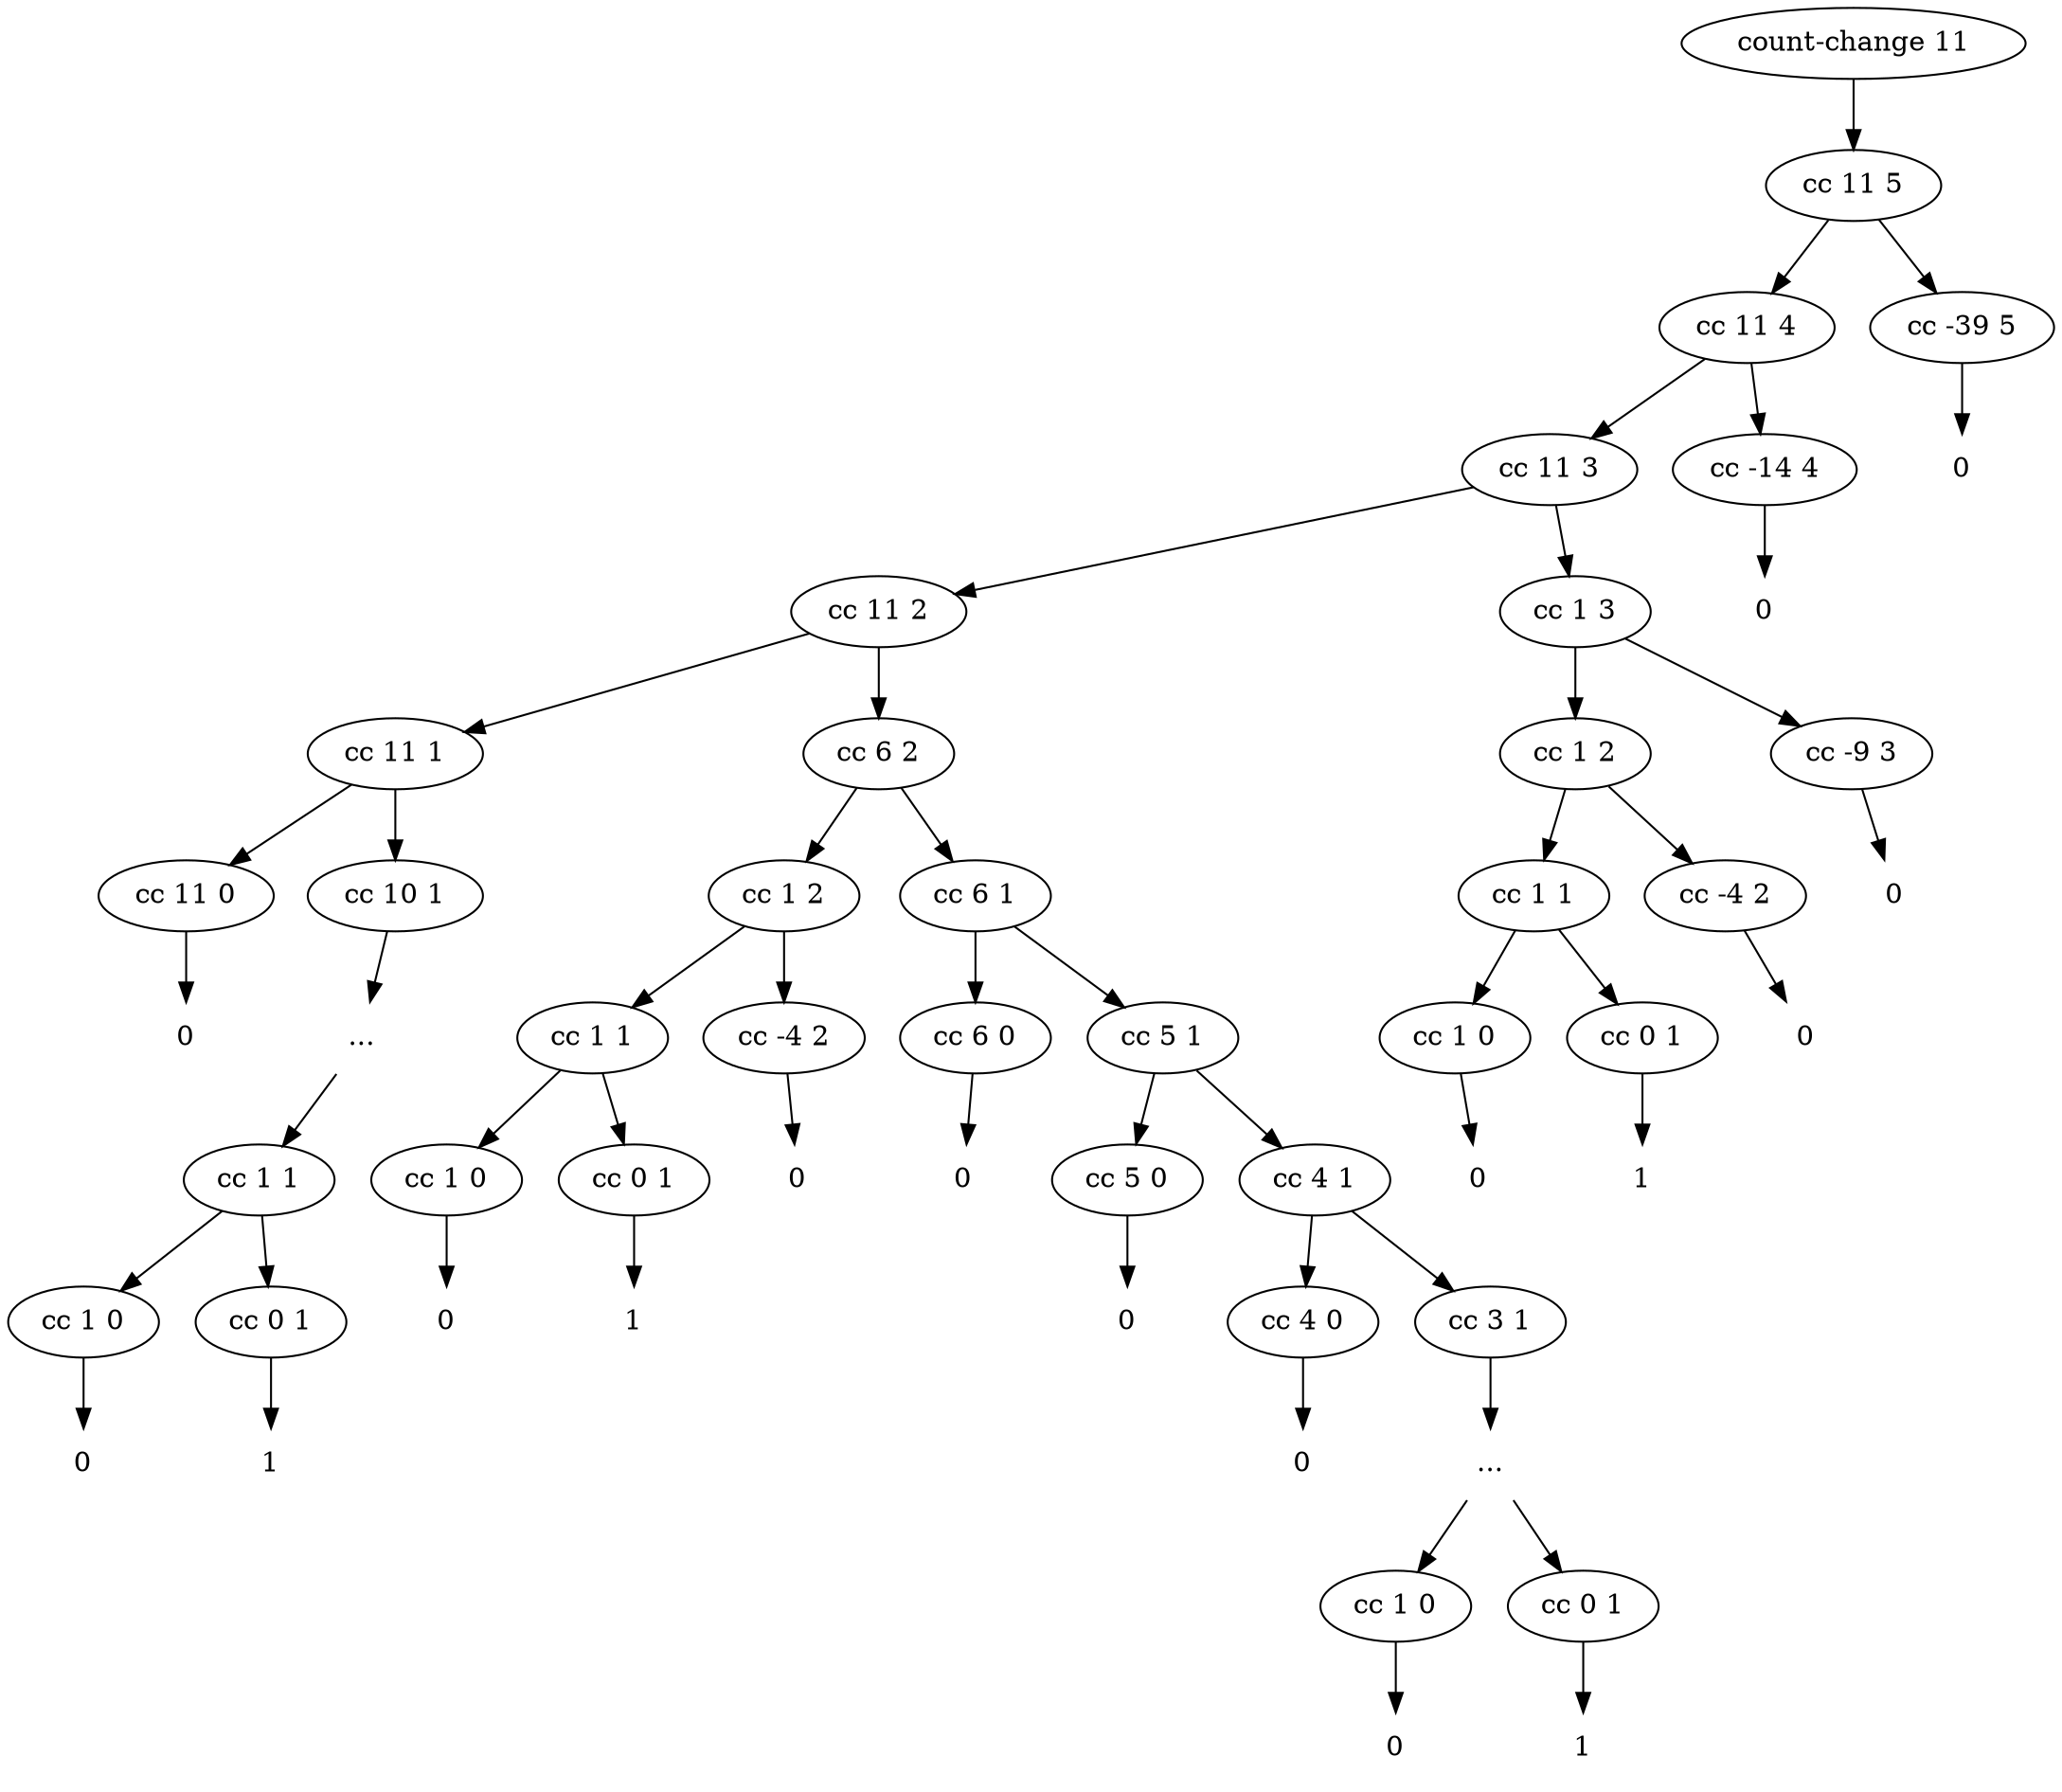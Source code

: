// To be honest, this graph can only have its
// logic followed when it is being constructed.
// I tried to encapsulate stuff in levels, but
// I don't think it was enough. Just refer to
// the generated image.

digraph {
    // Labels to avoid cycles
    res0 [label="0", shape="plaintext"];
    res1 [label="0", shape="plaintext"];
    res2 [label="0", shape="plaintext"];
    res3 [label="0", shape="plaintext"];
    ret1 [label="...", shape="plaintext"];
    res4 [label="0", shape="plaintext"];
    res5 [label="0", shape="plaintext"];
    res6 [label="0", shape="plaintext"];
    res7 [label="0", shape="plaintext"];
    res8 [label="1", shape="plaintext"];
    res9 [label="0", shape="plaintext"];
    res10 [label="0", shape="plaintext"];
    res11 [label="1", shape="plaintext"];
    res12 [label="0", shape="plaintext"];
    res13 [label="1", shape="plaintext"];
    res14 [label="0", shape="plaintext"];
    ret2 [label="...", shape="plaintext"];
    res15 [label="0", shape="plaintext"];
    res16 [label="1", shape="plaintext"];

    repnod0 [label="cc 1 2"];
    repnod1 [label="cc 1 1"];
    repnod2 [label="cc -4 2"];
    repnod3 [label="cc 1 1"];
    repnod4 [label="cc 1 0"];
    repnod5 [label="cc 0 1"];
    repnod6 [label="cc 1 0"];
    repnod7 [label="cc 0 1"];
    repnod8 [label="cc 1 0"];
    repnod9 [label="cc 0 1"];
    
    // Root
    "count-change 11" -> "cc 11 5";

    // Level 1
    "cc 11 5" -> {"cc 11 4" "cc -39 5"};

    // Level 2
    "cc -39 5" -> res0;
    "cc 11 4" -> {"cc 11 3" "cc -14 4"};

    // Level 3
    "cc -14 4" -> res1;
    "cc 11 3" -> {"cc 11 2" "cc 1 3"};

    // Level 4
    "cc 11 2" -> {"cc 11 1" "cc 6 2"};
    "cc 1 3" -> {"cc 1 2" "cc -9 3"};

    // Level 5
    "cc -9 3" -> res2;
    "cc 1 2" -> {"cc 1 1" "cc -4 2"};
    "cc 11 1" -> {"cc 11 0" "cc 10 1"};
    "cc 6 2" -> {"cc 6 1" repnod0};

    // Level 6
    "cc 11 0" -> res3;
    "cc 10 1" -> ret1;
    "cc 6 1" -> {"cc 6 0" "cc 5 1"};
    repnod0 -> {repnod1 repnod2};
    "cc 1 1" -> {"cc 1 0" "cc 0 1"};
    "cc -4 2" -> res6;

    // Level 7
    ret1 -> repnod3;
    "cc 6 0" -> res4;
    "cc 5 1" -> {"cc 5 0" "cc 4 1"};
    repnod1 -> {repnod4 repnod5};
    repnod2 -> res5;
    "cc 1 0" -> res7;
    "cc 0 1" -> res8;
    
    // Level 8
    repnod3 -> {repnod6 repnod7};
    "cc 5 0" -> res9;
    "cc 4 1" -> {"cc 4 0" "cc 3 1"};
    repnod4 -> res10;
    repnod5 -> res11;

    // Level 9
    repnod6 -> res12;
    repnod7 -> res13;
    "cc 4 0" -> res14;
    "cc 3 1" -> ret2;

    // Level ???
    ret2 -> {repnod8 repnod9};
    repnod8 -> res15;
    repnod9 -> res16;
}

